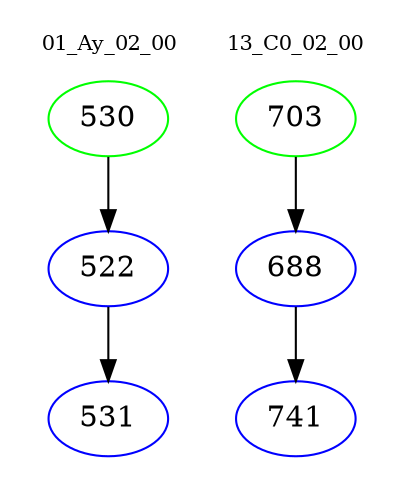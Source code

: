 digraph{
subgraph cluster_0 {
color = white
label = "01_Ay_02_00";
fontsize=10;
T0_530 [label="530", color="green"]
T0_530 -> T0_522 [color="black"]
T0_522 [label="522", color="blue"]
T0_522 -> T0_531 [color="black"]
T0_531 [label="531", color="blue"]
}
subgraph cluster_1 {
color = white
label = "13_C0_02_00";
fontsize=10;
T1_703 [label="703", color="green"]
T1_703 -> T1_688 [color="black"]
T1_688 [label="688", color="blue"]
T1_688 -> T1_741 [color="black"]
T1_741 [label="741", color="blue"]
}
}
